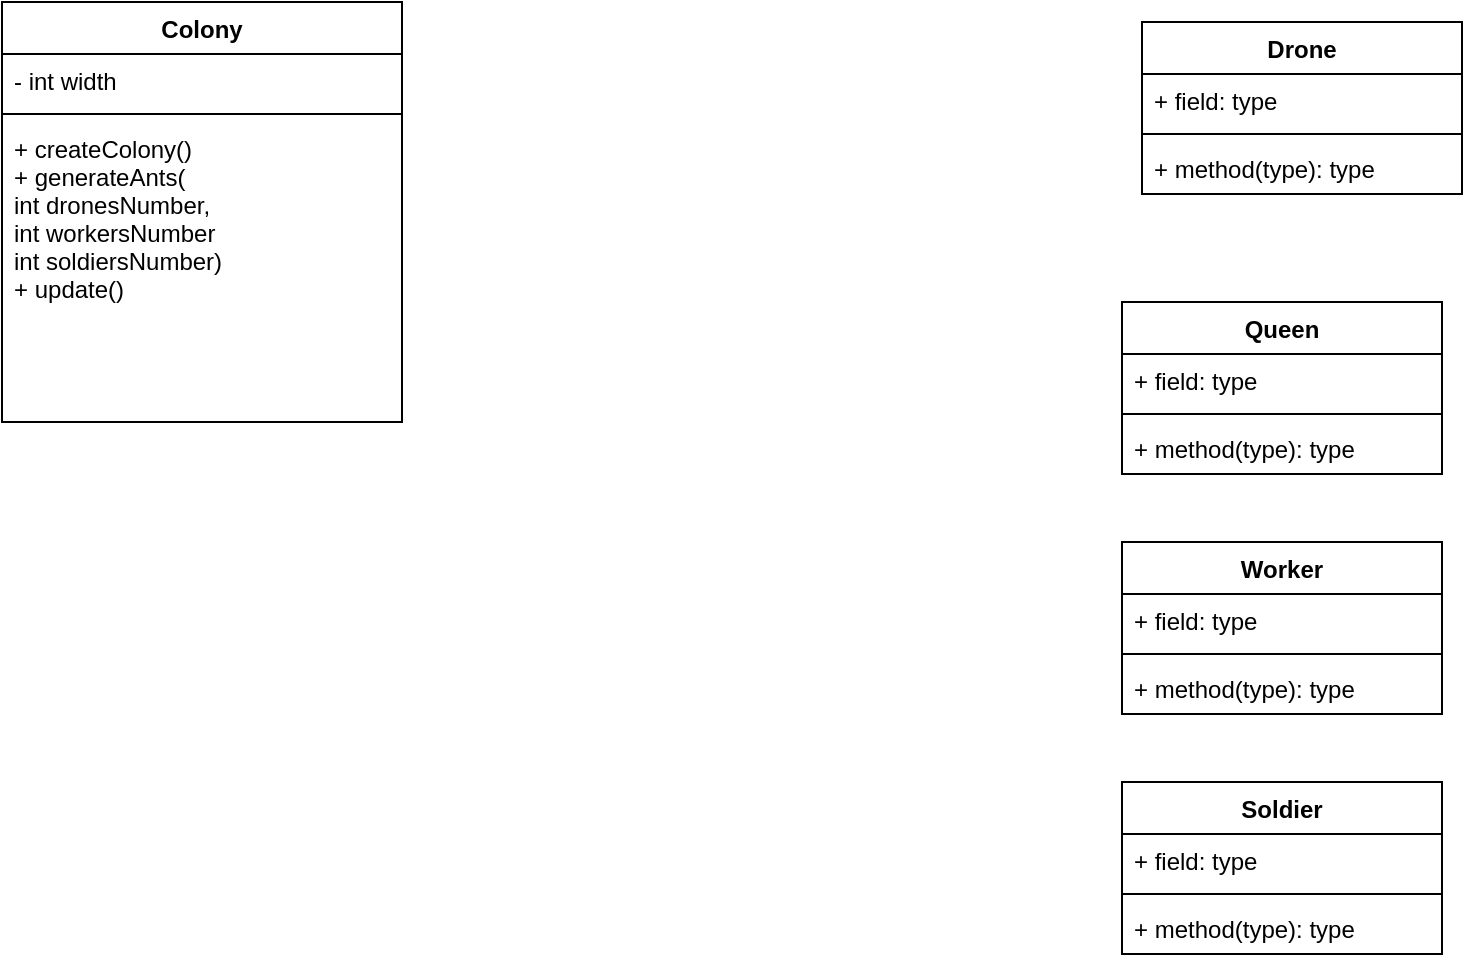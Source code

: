<mxfile version="15.3.5" type="github">
  <diagram id="zT2TMDVCGgbNTpW7qaXQ" name="Page-1">
    <mxGraphModel dx="1422" dy="766" grid="1" gridSize="10" guides="1" tooltips="1" connect="1" arrows="1" fold="1" page="1" pageScale="1" pageWidth="827" pageHeight="1169" math="0" shadow="0">
      <root>
        <mxCell id="0" />
        <mxCell id="1" parent="0" />
        <mxCell id="3wrt_86MQKTri-Xa1-_i-9" value="Queen" style="swimlane;fontStyle=1;align=center;verticalAlign=top;childLayout=stackLayout;horizontal=1;startSize=26;horizontalStack=0;resizeParent=1;resizeParentMax=0;resizeLast=0;collapsible=1;marginBottom=0;hachureGap=4;pointerEvents=0;" vertex="1" parent="1">
          <mxGeometry x="590" y="280" width="160" height="86" as="geometry" />
        </mxCell>
        <mxCell id="3wrt_86MQKTri-Xa1-_i-10" value="+ field: type" style="text;strokeColor=none;fillColor=none;align=left;verticalAlign=top;spacingLeft=4;spacingRight=4;overflow=hidden;rotatable=0;points=[[0,0.5],[1,0.5]];portConstraint=eastwest;" vertex="1" parent="3wrt_86MQKTri-Xa1-_i-9">
          <mxGeometry y="26" width="160" height="26" as="geometry" />
        </mxCell>
        <mxCell id="3wrt_86MQKTri-Xa1-_i-11" value="" style="line;strokeWidth=1;fillColor=none;align=left;verticalAlign=middle;spacingTop=-1;spacingLeft=3;spacingRight=3;rotatable=0;labelPosition=right;points=[];portConstraint=eastwest;" vertex="1" parent="3wrt_86MQKTri-Xa1-_i-9">
          <mxGeometry y="52" width="160" height="8" as="geometry" />
        </mxCell>
        <mxCell id="3wrt_86MQKTri-Xa1-_i-12" value="+ method(type): type" style="text;strokeColor=none;fillColor=none;align=left;verticalAlign=top;spacingLeft=4;spacingRight=4;overflow=hidden;rotatable=0;points=[[0,0.5],[1,0.5]];portConstraint=eastwest;" vertex="1" parent="3wrt_86MQKTri-Xa1-_i-9">
          <mxGeometry y="60" width="160" height="26" as="geometry" />
        </mxCell>
        <mxCell id="3wrt_86MQKTri-Xa1-_i-25" value="Soldier" style="swimlane;fontStyle=1;align=center;verticalAlign=top;childLayout=stackLayout;horizontal=1;startSize=26;horizontalStack=0;resizeParent=1;resizeParentMax=0;resizeLast=0;collapsible=1;marginBottom=0;hachureGap=4;pointerEvents=0;" vertex="1" parent="1">
          <mxGeometry x="590" y="520" width="160" height="86" as="geometry" />
        </mxCell>
        <mxCell id="3wrt_86MQKTri-Xa1-_i-26" value="+ field: type" style="text;strokeColor=none;fillColor=none;align=left;verticalAlign=top;spacingLeft=4;spacingRight=4;overflow=hidden;rotatable=0;points=[[0,0.5],[1,0.5]];portConstraint=eastwest;" vertex="1" parent="3wrt_86MQKTri-Xa1-_i-25">
          <mxGeometry y="26" width="160" height="26" as="geometry" />
        </mxCell>
        <mxCell id="3wrt_86MQKTri-Xa1-_i-27" value="" style="line;strokeWidth=1;fillColor=none;align=left;verticalAlign=middle;spacingTop=-1;spacingLeft=3;spacingRight=3;rotatable=0;labelPosition=right;points=[];portConstraint=eastwest;" vertex="1" parent="3wrt_86MQKTri-Xa1-_i-25">
          <mxGeometry y="52" width="160" height="8" as="geometry" />
        </mxCell>
        <mxCell id="3wrt_86MQKTri-Xa1-_i-28" value="+ method(type): type" style="text;strokeColor=none;fillColor=none;align=left;verticalAlign=top;spacingLeft=4;spacingRight=4;overflow=hidden;rotatable=0;points=[[0,0.5],[1,0.5]];portConstraint=eastwest;" vertex="1" parent="3wrt_86MQKTri-Xa1-_i-25">
          <mxGeometry y="60" width="160" height="26" as="geometry" />
        </mxCell>
        <mxCell id="3wrt_86MQKTri-Xa1-_i-29" value="Worker" style="swimlane;fontStyle=1;align=center;verticalAlign=top;childLayout=stackLayout;horizontal=1;startSize=26;horizontalStack=0;resizeParent=1;resizeParentMax=0;resizeLast=0;collapsible=1;marginBottom=0;hachureGap=4;pointerEvents=0;" vertex="1" parent="1">
          <mxGeometry x="590" y="400" width="160" height="86" as="geometry" />
        </mxCell>
        <mxCell id="3wrt_86MQKTri-Xa1-_i-30" value="+ field: type" style="text;strokeColor=none;fillColor=none;align=left;verticalAlign=top;spacingLeft=4;spacingRight=4;overflow=hidden;rotatable=0;points=[[0,0.5],[1,0.5]];portConstraint=eastwest;" vertex="1" parent="3wrt_86MQKTri-Xa1-_i-29">
          <mxGeometry y="26" width="160" height="26" as="geometry" />
        </mxCell>
        <mxCell id="3wrt_86MQKTri-Xa1-_i-31" value="" style="line;strokeWidth=1;fillColor=none;align=left;verticalAlign=middle;spacingTop=-1;spacingLeft=3;spacingRight=3;rotatable=0;labelPosition=right;points=[];portConstraint=eastwest;" vertex="1" parent="3wrt_86MQKTri-Xa1-_i-29">
          <mxGeometry y="52" width="160" height="8" as="geometry" />
        </mxCell>
        <mxCell id="3wrt_86MQKTri-Xa1-_i-32" value="+ method(type): type" style="text;strokeColor=none;fillColor=none;align=left;verticalAlign=top;spacingLeft=4;spacingRight=4;overflow=hidden;rotatable=0;points=[[0,0.5],[1,0.5]];portConstraint=eastwest;" vertex="1" parent="3wrt_86MQKTri-Xa1-_i-29">
          <mxGeometry y="60" width="160" height="26" as="geometry" />
        </mxCell>
        <mxCell id="3wrt_86MQKTri-Xa1-_i-33" value="Drone" style="swimlane;fontStyle=1;align=center;verticalAlign=top;childLayout=stackLayout;horizontal=1;startSize=26;horizontalStack=0;resizeParent=1;resizeParentMax=0;resizeLast=0;collapsible=1;marginBottom=0;hachureGap=4;pointerEvents=0;" vertex="1" parent="1">
          <mxGeometry x="600" y="140" width="160" height="86" as="geometry" />
        </mxCell>
        <mxCell id="3wrt_86MQKTri-Xa1-_i-34" value="+ field: type" style="text;strokeColor=none;fillColor=none;align=left;verticalAlign=top;spacingLeft=4;spacingRight=4;overflow=hidden;rotatable=0;points=[[0,0.5],[1,0.5]];portConstraint=eastwest;" vertex="1" parent="3wrt_86MQKTri-Xa1-_i-33">
          <mxGeometry y="26" width="160" height="26" as="geometry" />
        </mxCell>
        <mxCell id="3wrt_86MQKTri-Xa1-_i-35" value="" style="line;strokeWidth=1;fillColor=none;align=left;verticalAlign=middle;spacingTop=-1;spacingLeft=3;spacingRight=3;rotatable=0;labelPosition=right;points=[];portConstraint=eastwest;" vertex="1" parent="3wrt_86MQKTri-Xa1-_i-33">
          <mxGeometry y="52" width="160" height="8" as="geometry" />
        </mxCell>
        <mxCell id="3wrt_86MQKTri-Xa1-_i-36" value="+ method(type): type" style="text;strokeColor=none;fillColor=none;align=left;verticalAlign=top;spacingLeft=4;spacingRight=4;overflow=hidden;rotatable=0;points=[[0,0.5],[1,0.5]];portConstraint=eastwest;" vertex="1" parent="3wrt_86MQKTri-Xa1-_i-33">
          <mxGeometry y="60" width="160" height="26" as="geometry" />
        </mxCell>
        <mxCell id="3wrt_86MQKTri-Xa1-_i-5" value="Colony" style="swimlane;fontStyle=1;align=center;verticalAlign=top;childLayout=stackLayout;horizontal=1;startSize=26;horizontalStack=0;resizeParent=1;resizeParentMax=0;resizeLast=0;collapsible=1;marginBottom=0;hachureGap=4;pointerEvents=0;" vertex="1" parent="1">
          <mxGeometry x="30" y="130" width="200" height="210" as="geometry" />
        </mxCell>
        <mxCell id="3wrt_86MQKTri-Xa1-_i-6" value="- int width" style="text;strokeColor=none;fillColor=none;align=left;verticalAlign=top;spacingLeft=4;spacingRight=4;overflow=hidden;rotatable=0;points=[[0,0.5],[1,0.5]];portConstraint=eastwest;" vertex="1" parent="3wrt_86MQKTri-Xa1-_i-5">
          <mxGeometry y="26" width="200" height="26" as="geometry" />
        </mxCell>
        <mxCell id="3wrt_86MQKTri-Xa1-_i-7" value="" style="line;strokeWidth=1;fillColor=none;align=left;verticalAlign=middle;spacingTop=-1;spacingLeft=3;spacingRight=3;rotatable=0;labelPosition=right;points=[];portConstraint=eastwest;" vertex="1" parent="3wrt_86MQKTri-Xa1-_i-5">
          <mxGeometry y="52" width="200" height="8" as="geometry" />
        </mxCell>
        <mxCell id="3wrt_86MQKTri-Xa1-_i-8" value="+ createColony()&#xa;+ generateAnts(&#xa;int dronesNumber,&#xa;int workersNumber&#xa;int soldiersNumber)&#xa;+ update()" style="text;strokeColor=none;fillColor=none;align=left;verticalAlign=top;spacingLeft=4;spacingRight=4;overflow=hidden;rotatable=0;points=[[0,0.5],[1,0.5]];portConstraint=eastwest;" vertex="1" parent="3wrt_86MQKTri-Xa1-_i-5">
          <mxGeometry y="60" width="200" height="150" as="geometry" />
        </mxCell>
      </root>
    </mxGraphModel>
  </diagram>
</mxfile>
